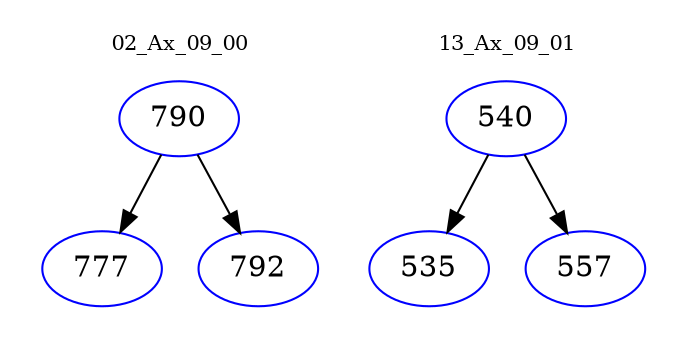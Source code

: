 digraph{
subgraph cluster_0 {
color = white
label = "02_Ax_09_00";
fontsize=10;
T0_790 [label="790", color="blue"]
T0_790 -> T0_777 [color="black"]
T0_777 [label="777", color="blue"]
T0_790 -> T0_792 [color="black"]
T0_792 [label="792", color="blue"]
}
subgraph cluster_1 {
color = white
label = "13_Ax_09_01";
fontsize=10;
T1_540 [label="540", color="blue"]
T1_540 -> T1_535 [color="black"]
T1_535 [label="535", color="blue"]
T1_540 -> T1_557 [color="black"]
T1_557 [label="557", color="blue"]
}
}
